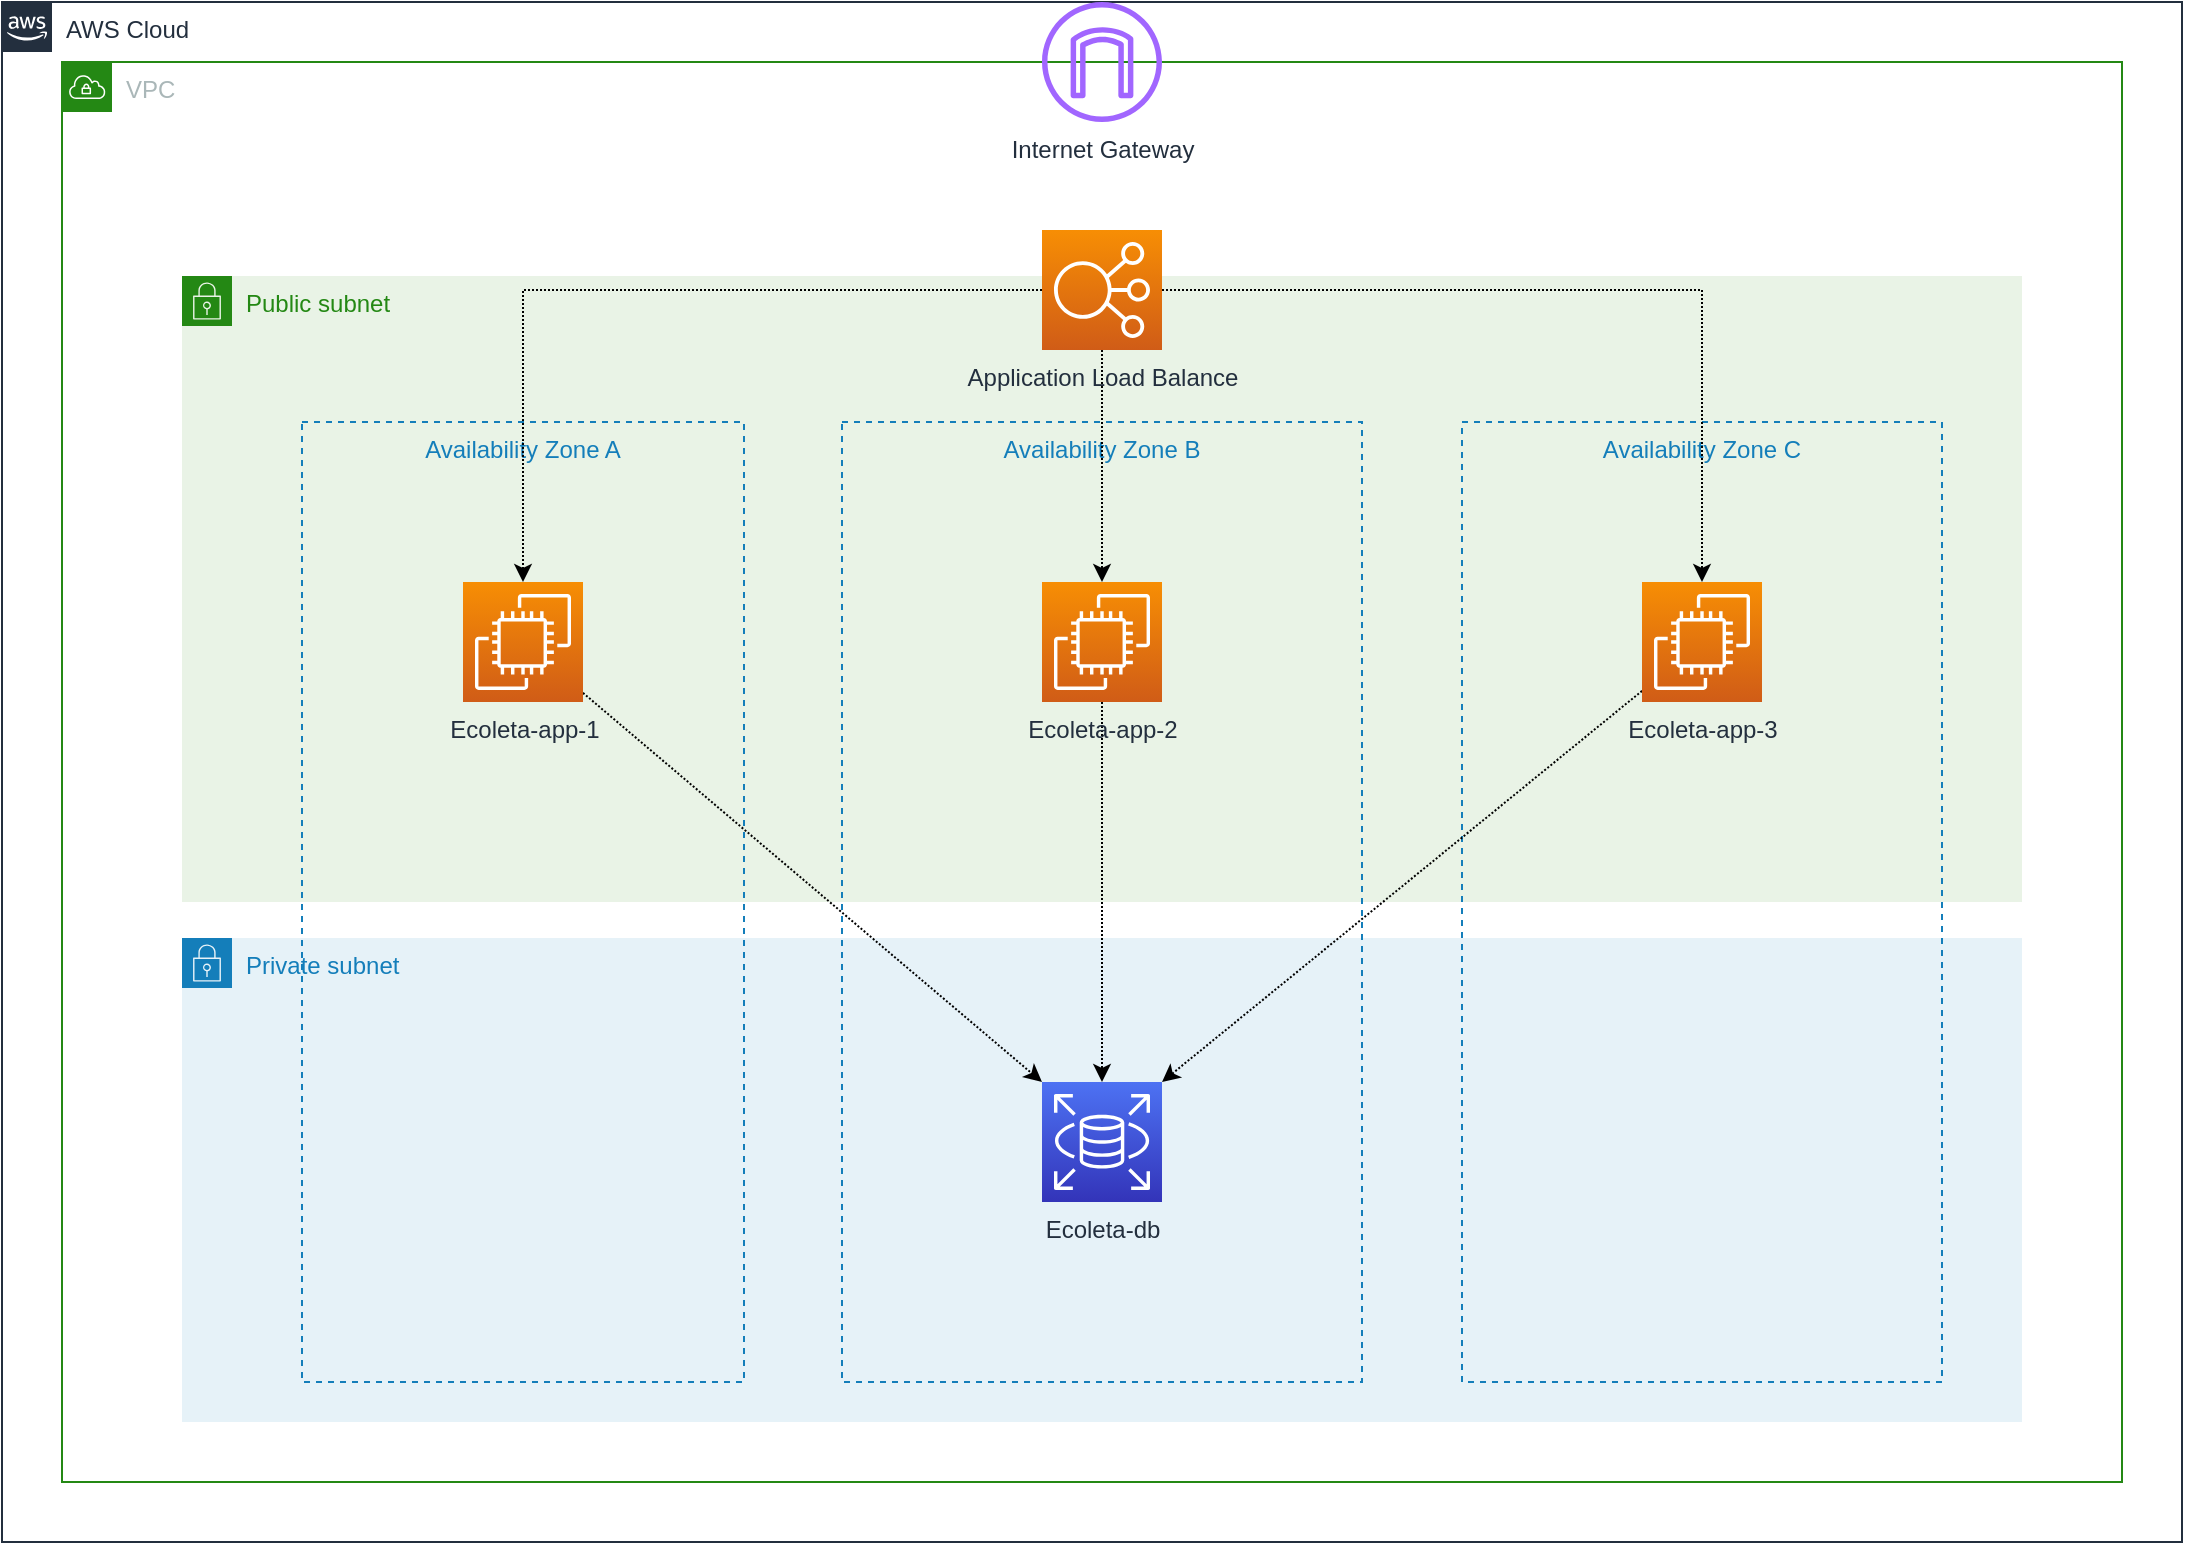 <mxfile version="15.5.9" type="device"><diagram id="rFlJDFUrWyPJr3rEMHJ7" name="Page-1"><mxGraphModel dx="1298" dy="811" grid="1" gridSize="10" guides="1" tooltips="1" connect="1" arrows="1" fold="1" page="1" pageScale="1" pageWidth="1169" pageHeight="827" math="0" shadow="0"><root><mxCell id="0"/><mxCell id="1" parent="0"/><mxCell id="FcoPpnnmXupYQWqgJ-uk-1" value="AWS Cloud" style="points=[[0,0],[0.25,0],[0.5,0],[0.75,0],[1,0],[1,0.25],[1,0.5],[1,0.75],[1,1],[0.75,1],[0.5,1],[0.25,1],[0,1],[0,0.75],[0,0.5],[0,0.25]];outlineConnect=0;gradientColor=none;html=1;whiteSpace=wrap;fontSize=12;fontStyle=0;shape=mxgraph.aws4.group;grIcon=mxgraph.aws4.group_aws_cloud_alt;strokeColor=#232F3E;fillColor=none;verticalAlign=top;align=left;spacingLeft=30;fontColor=#232F3E;dashed=0;" vertex="1" parent="1"><mxGeometry x="30" y="20" width="1090" height="770" as="geometry"/></mxCell><mxCell id="FcoPpnnmXupYQWqgJ-uk-2" value="VPC" style="points=[[0,0],[0.25,0],[0.5,0],[0.75,0],[1,0],[1,0.25],[1,0.5],[1,0.75],[1,1],[0.75,1],[0.5,1],[0.25,1],[0,1],[0,0.75],[0,0.5],[0,0.25]];outlineConnect=0;gradientColor=none;html=1;whiteSpace=wrap;fontSize=12;fontStyle=0;shape=mxgraph.aws4.group;grIcon=mxgraph.aws4.group_vpc;strokeColor=#248814;fillColor=none;verticalAlign=top;align=left;spacingLeft=30;fontColor=#AAB7B8;dashed=0;" vertex="1" parent="1"><mxGeometry x="60" y="50" width="1030" height="710" as="geometry"/></mxCell><mxCell id="FcoPpnnmXupYQWqgJ-uk-3" value="Public subnet" style="points=[[0,0],[0.25,0],[0.5,0],[0.75,0],[1,0],[1,0.25],[1,0.5],[1,0.75],[1,1],[0.75,1],[0.5,1],[0.25,1],[0,1],[0,0.75],[0,0.5],[0,0.25]];outlineConnect=0;gradientColor=none;html=1;whiteSpace=wrap;fontSize=12;fontStyle=0;shape=mxgraph.aws4.group;grIcon=mxgraph.aws4.group_security_group;grStroke=0;strokeColor=#248814;fillColor=#E9F3E6;verticalAlign=top;align=left;spacingLeft=30;fontColor=#248814;dashed=0;" vertex="1" parent="1"><mxGeometry x="120" y="157" width="920" height="313" as="geometry"/></mxCell><mxCell id="FcoPpnnmXupYQWqgJ-uk-4" value="Private subnet" style="points=[[0,0],[0.25,0],[0.5,0],[0.75,0],[1,0],[1,0.25],[1,0.5],[1,0.75],[1,1],[0.75,1],[0.5,1],[0.25,1],[0,1],[0,0.75],[0,0.5],[0,0.25]];outlineConnect=0;gradientColor=none;html=1;whiteSpace=wrap;fontSize=12;fontStyle=0;shape=mxgraph.aws4.group;grIcon=mxgraph.aws4.group_security_group;grStroke=0;strokeColor=#147EBA;fillColor=#E6F2F8;verticalAlign=top;align=left;spacingLeft=30;fontColor=#147EBA;dashed=0;" vertex="1" parent="1"><mxGeometry x="120" y="488" width="920" height="242" as="geometry"/></mxCell><mxCell id="FcoPpnnmXupYQWqgJ-uk-5" value="Availability Zone A" style="fillColor=none;strokeColor=#147EBA;dashed=1;verticalAlign=top;fontStyle=0;fontColor=#147EBA;" vertex="1" parent="1"><mxGeometry x="180" y="230" width="221" height="480" as="geometry"/></mxCell><mxCell id="FcoPpnnmXupYQWqgJ-uk-6" value="Availability Zone B" style="fillColor=none;strokeColor=#147EBA;dashed=1;verticalAlign=top;fontStyle=0;fontColor=#147EBA;" vertex="1" parent="1"><mxGeometry x="450" y="230" width="260" height="480" as="geometry"/></mxCell><mxCell id="FcoPpnnmXupYQWqgJ-uk-7" value="Availability Zone C" style="fillColor=none;strokeColor=#147EBA;dashed=1;verticalAlign=top;fontStyle=0;fontColor=#147EBA;" vertex="1" parent="1"><mxGeometry x="760" y="230" width="240" height="480" as="geometry"/></mxCell><mxCell id="FcoPpnnmXupYQWqgJ-uk-22" style="rounded=0;orthogonalLoop=1;jettySize=auto;html=1;entryX=0;entryY=0;entryDx=0;entryDy=0;entryPerimeter=0;dashed=1;dashPattern=1 1;" edge="1" parent="1" source="FcoPpnnmXupYQWqgJ-uk-9" target="FcoPpnnmXupYQWqgJ-uk-12"><mxGeometry relative="1" as="geometry"/></mxCell><mxCell id="FcoPpnnmXupYQWqgJ-uk-9" value="Ecoleta-app-1" style="sketch=0;points=[[0,0,0],[0.25,0,0],[0.5,0,0],[0.75,0,0],[1,0,0],[0,1,0],[0.25,1,0],[0.5,1,0],[0.75,1,0],[1,1,0],[0,0.25,0],[0,0.5,0],[0,0.75,0],[1,0.25,0],[1,0.5,0],[1,0.75,0]];outlineConnect=0;fontColor=#232F3E;gradientColor=#F78E04;gradientDirection=north;fillColor=#D05C17;strokeColor=#ffffff;dashed=0;verticalLabelPosition=bottom;verticalAlign=top;align=center;html=1;fontSize=12;fontStyle=0;aspect=fixed;shape=mxgraph.aws4.resourceIcon;resIcon=mxgraph.aws4.ec2;" vertex="1" parent="1"><mxGeometry x="260.5" y="310" width="60" height="60" as="geometry"/></mxCell><mxCell id="FcoPpnnmXupYQWqgJ-uk-23" style="edgeStyle=none;rounded=0;orthogonalLoop=1;jettySize=auto;html=1;dashed=1;dashPattern=1 1;" edge="1" parent="1" source="FcoPpnnmXupYQWqgJ-uk-10" target="FcoPpnnmXupYQWqgJ-uk-12"><mxGeometry relative="1" as="geometry"/></mxCell><mxCell id="FcoPpnnmXupYQWqgJ-uk-10" value="Ecoleta-app-2" style="sketch=0;points=[[0,0,0],[0.25,0,0],[0.5,0,0],[0.75,0,0],[1,0,0],[0,1,0],[0.25,1,0],[0.5,1,0],[0.75,1,0],[1,1,0],[0,0.25,0],[0,0.5,0],[0,0.75,0],[1,0.25,0],[1,0.5,0],[1,0.75,0]];outlineConnect=0;fontColor=#232F3E;gradientColor=#F78E04;gradientDirection=north;fillColor=#D05C17;strokeColor=#ffffff;dashed=0;verticalLabelPosition=bottom;verticalAlign=top;align=center;html=1;fontSize=12;fontStyle=0;aspect=fixed;shape=mxgraph.aws4.resourceIcon;resIcon=mxgraph.aws4.ec2;" vertex="1" parent="1"><mxGeometry x="550" y="310" width="60" height="60" as="geometry"/></mxCell><mxCell id="FcoPpnnmXupYQWqgJ-uk-24" style="edgeStyle=none;rounded=0;orthogonalLoop=1;jettySize=auto;html=1;entryX=1;entryY=0;entryDx=0;entryDy=0;entryPerimeter=0;dashed=1;dashPattern=1 1;" edge="1" parent="1" source="FcoPpnnmXupYQWqgJ-uk-11" target="FcoPpnnmXupYQWqgJ-uk-12"><mxGeometry relative="1" as="geometry"/></mxCell><mxCell id="FcoPpnnmXupYQWqgJ-uk-11" value="Ecoleta-app-3" style="sketch=0;points=[[0,0,0],[0.25,0,0],[0.5,0,0],[0.75,0,0],[1,0,0],[0,1,0],[0.25,1,0],[0.5,1,0],[0.75,1,0],[1,1,0],[0,0.25,0],[0,0.5,0],[0,0.75,0],[1,0.25,0],[1,0.5,0],[1,0.75,0]];outlineConnect=0;fontColor=#232F3E;gradientColor=#F78E04;gradientDirection=north;fillColor=#D05C17;strokeColor=#ffffff;dashed=0;verticalLabelPosition=bottom;verticalAlign=top;align=center;html=1;fontSize=12;fontStyle=0;aspect=fixed;shape=mxgraph.aws4.resourceIcon;resIcon=mxgraph.aws4.ec2;" vertex="1" parent="1"><mxGeometry x="850" y="310" width="60" height="60" as="geometry"/></mxCell><mxCell id="FcoPpnnmXupYQWqgJ-uk-19" style="edgeStyle=orthogonalEdgeStyle;rounded=0;orthogonalLoop=1;jettySize=auto;html=1;strokeColor=none;" edge="1" parent="1" source="FcoPpnnmXupYQWqgJ-uk-13" target="FcoPpnnmXupYQWqgJ-uk-11"><mxGeometry relative="1" as="geometry"/></mxCell><mxCell id="FcoPpnnmXupYQWqgJ-uk-12" value="Ecoleta-db" style="sketch=0;points=[[0,0,0],[0.25,0,0],[0.5,0,0],[0.75,0,0],[1,0,0],[0,1,0],[0.25,1,0],[0.5,1,0],[0.75,1,0],[1,1,0],[0,0.25,0],[0,0.5,0],[0,0.75,0],[1,0.25,0],[1,0.5,0],[1,0.75,0]];outlineConnect=0;fontColor=#232F3E;gradientColor=#4D72F3;gradientDirection=north;fillColor=#3334B9;strokeColor=#ffffff;dashed=0;verticalLabelPosition=bottom;verticalAlign=top;align=center;html=1;fontSize=12;fontStyle=0;aspect=fixed;shape=mxgraph.aws4.resourceIcon;resIcon=mxgraph.aws4.rds;" vertex="1" parent="1"><mxGeometry x="550" y="560" width="60" height="60" as="geometry"/></mxCell><mxCell id="FcoPpnnmXupYQWqgJ-uk-20" style="edgeStyle=orthogonalEdgeStyle;rounded=0;orthogonalLoop=1;jettySize=auto;html=1;dashed=1;dashPattern=1 1;" edge="1" parent="1" source="FcoPpnnmXupYQWqgJ-uk-13" target="FcoPpnnmXupYQWqgJ-uk-10"><mxGeometry relative="1" as="geometry"/></mxCell><mxCell id="FcoPpnnmXupYQWqgJ-uk-21" style="rounded=0;orthogonalLoop=1;jettySize=auto;html=1;edgeStyle=orthogonalEdgeStyle;elbow=vertical;dashed=1;dashPattern=1 1;" edge="1" parent="1" source="FcoPpnnmXupYQWqgJ-uk-13" target="FcoPpnnmXupYQWqgJ-uk-11"><mxGeometry relative="1" as="geometry"/></mxCell><mxCell id="FcoPpnnmXupYQWqgJ-uk-13" value="Application Load Balance" style="sketch=0;points=[[0,0,0],[0.25,0,0],[0.5,0,0],[0.75,0,0],[1,0,0],[0,1,0],[0.25,1,0],[0.5,1,0],[0.75,1,0],[1,1,0],[0,0.25,0],[0,0.5,0],[0,0.75,0],[1,0.25,0],[1,0.5,0],[1,0.75,0]];outlineConnect=0;fontColor=#232F3E;gradientColor=#F78E04;gradientDirection=north;fillColor=#D05C17;strokeColor=#ffffff;dashed=0;verticalLabelPosition=bottom;verticalAlign=top;align=center;html=1;fontSize=12;fontStyle=0;aspect=fixed;shape=mxgraph.aws4.resourceIcon;resIcon=mxgraph.aws4.elastic_load_balancing;" vertex="1" parent="1"><mxGeometry x="550" y="134" width="60" height="60" as="geometry"/></mxCell><mxCell id="FcoPpnnmXupYQWqgJ-uk-16" value="Internet Gateway" style="sketch=0;outlineConnect=0;fontColor=#232F3E;gradientColor=none;fillColor=#A166FF;strokeColor=none;dashed=0;verticalLabelPosition=bottom;verticalAlign=top;align=center;html=1;fontSize=12;fontStyle=0;aspect=fixed;pointerEvents=1;shape=mxgraph.aws4.internet_gateway;" vertex="1" parent="1"><mxGeometry x="550" y="20" width="60" height="60" as="geometry"/></mxCell><mxCell id="FcoPpnnmXupYQWqgJ-uk-18" style="edgeStyle=orthogonalEdgeStyle;rounded=0;orthogonalLoop=1;jettySize=auto;html=1;entryX=0.5;entryY=0;entryDx=0;entryDy=0;entryPerimeter=0;dashed=1;dashPattern=1 1;" edge="1" parent="1" source="FcoPpnnmXupYQWqgJ-uk-13" target="FcoPpnnmXupYQWqgJ-uk-9"><mxGeometry relative="1" as="geometry"/></mxCell></root></mxGraphModel></diagram></mxfile>